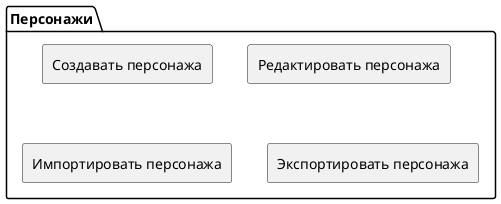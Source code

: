 @startuml
package "Персонажи" as Hero {
    rectangle "Создавать персонажа"
    rectangle "Редактировать персонажа"
    rectangle "Импортировать персонажа"
    rectangle "Экспортировать персонажа"
}
@enduml
